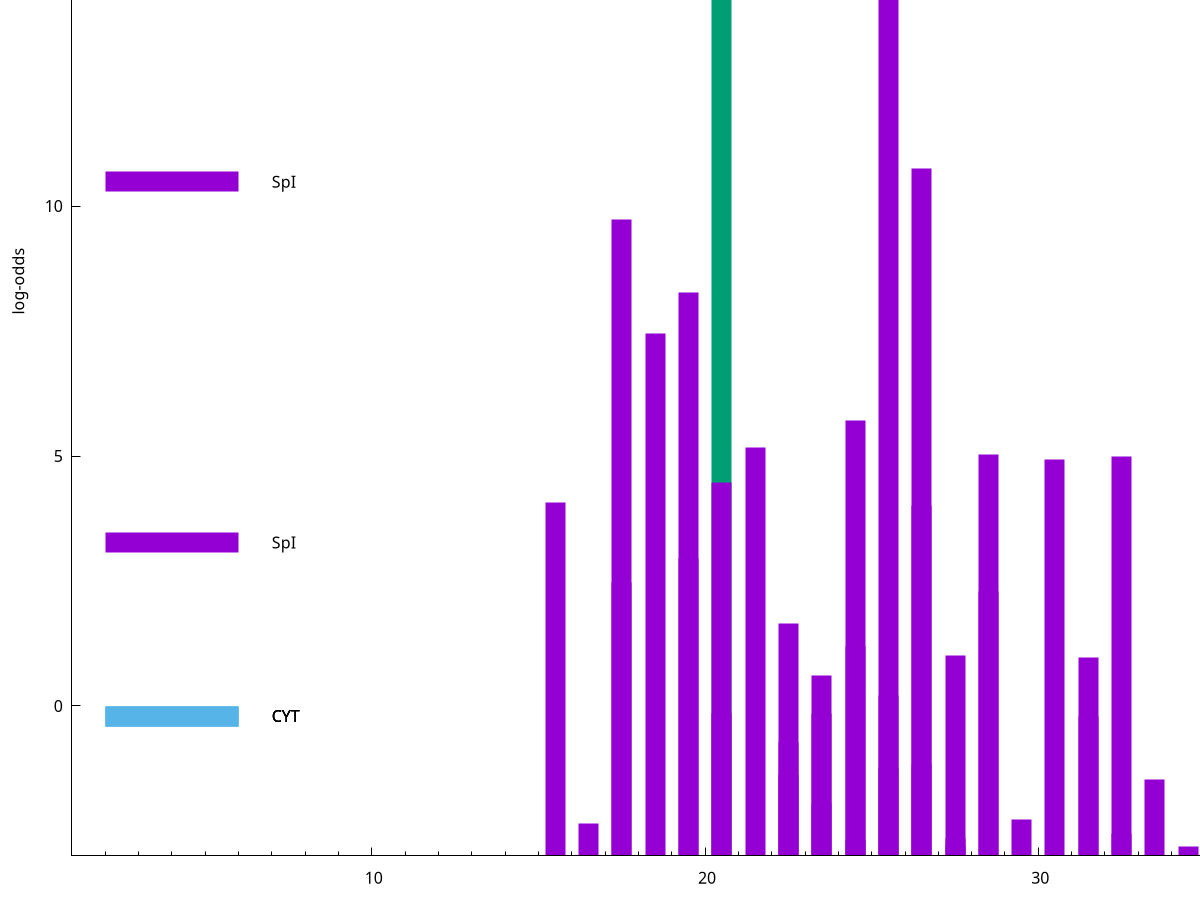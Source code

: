 set title "LipoP predictions for SRR5666568.gff"
set size 2., 1.4
set xrange [1:70] 
set mxtics 10
set yrange [-3:20]
set y2range [0:23]
set ylabel "log-odds"
set term postscript eps color solid "Helvetica" 30
set output "SRR5666568.gff648.eps"
set arrow from 2,16.7661 to 6,16.7661 nohead lt 1 lw 20
set label "SpI" at 7,16.7661
set arrow from 2,15.0487 to 6,15.0487 nohead lt 2 lw 20
set label "SpII" at 7,15.0487
set arrow from 2,10.4899 to 6,10.4899 nohead lt 1 lw 20
set label "SpI" at 7,10.4899
set arrow from 2,3.26966 to 6,3.26966 nohead lt 1 lw 20
set label "SpI" at 7,3.26966
set arrow from 2,-0.200913 to 6,-0.200913 nohead lt 3 lw 20
set label "CYT" at 7,-0.200913
set arrow from 2,-0.200913 to 6,-0.200913 nohead lt 3 lw 20
set label "CYT" at 7,-0.200913
set arrow from 2,-0.200913 to 6,-0.200913 nohead lt 3 lw 20
set label "CYT" at 7,-0.200913
set arrow from 2,16.7661 to 6,16.7661 nohead lt 1 lw 20
set label "SpI" at 7,16.7661
# NOTE: The scores below are the log-odds scores with the threshold
# NOTE: subtracted (a hack to make gnuplot make the histogram all
# NOTE: look nice).
plot "-" axes x1y2 title "" with impulses lt 2 lw 20, "-" axes x1y2 title "" with impulses lt 1 lw 20
20.500000 18.048700
e
25.500000 19.741300
26.500000 13.757800
17.500000 12.739990
19.500000 11.267050
18.500000 10.459650
24.500000 8.717470
21.500000 8.168520
28.500000 8.024220
32.500000 7.987570
30.500000 7.934300
20.500000 7.467650
15.500000 7.079790
26.500000 7.002500
19.500000 5.957370
17.500000 5.474480
28.500000 5.282140
22.500000 4.643730
24.500000 4.192680
27.500000 4.002040
31.500000 3.963808
23.500000 3.606486
25.500000 3.219123
20.500000 2.849642
23.500000 2.846961
31.500000 2.789547
22.500000 2.269267
26.500000 1.828130
25.500000 1.741250
22.500000 1.621220
33.500000 1.521570
23.500000 1.056500
29.500000 0.734460
16.500000 0.640660
32.500000 0.440910
27.500000 0.353080
24.500000 0.299810
27.500000 0.208240
34.500000 0.185980
e
exit
